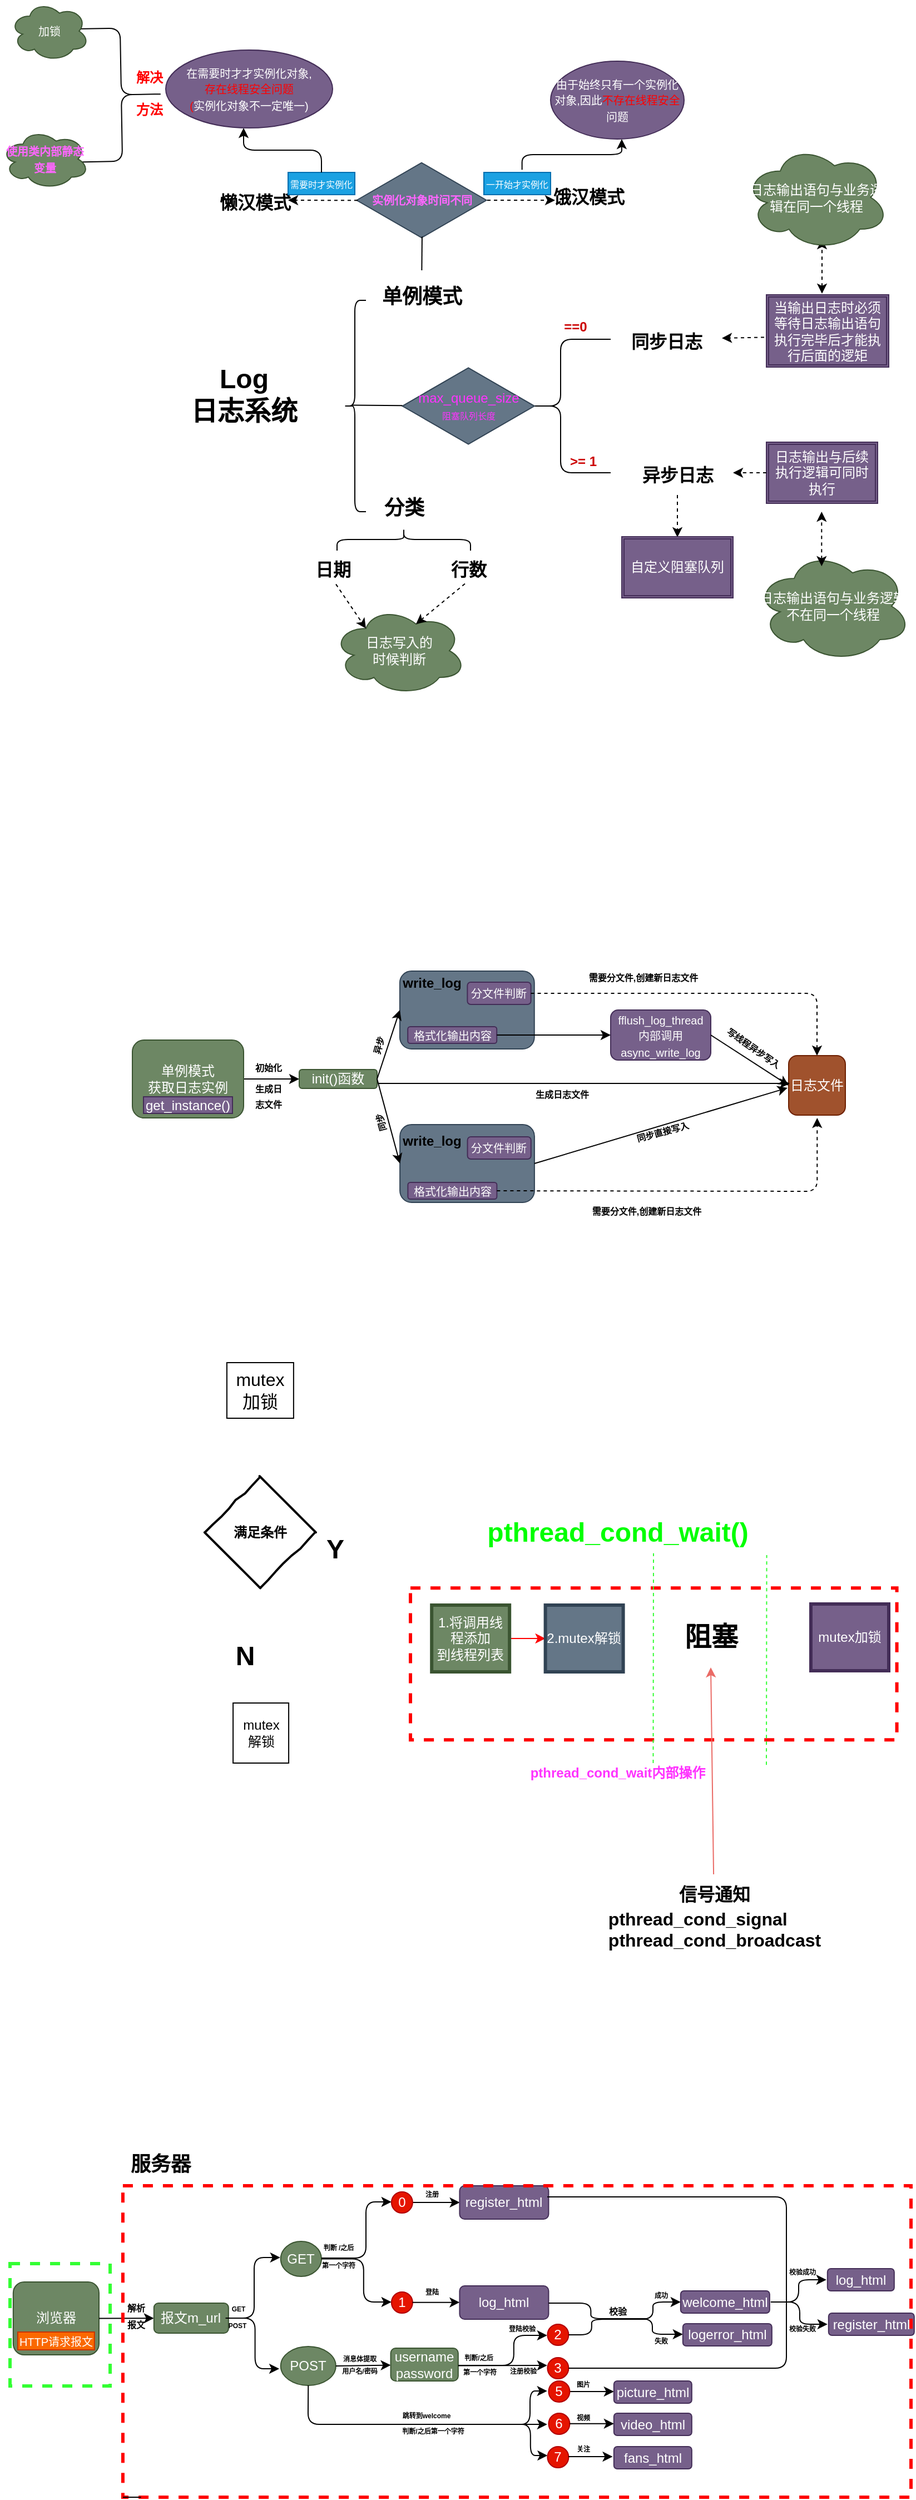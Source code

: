 <mxfile version="13.1.3">
    <diagram id="6hGFLwfOUW9BJ-s0fimq" name="Page-1">
        <mxGraphModel dx="607" dy="334" grid="1" gridSize="10" guides="1" tooltips="1" connect="1" arrows="1" fold="1" page="1" pageScale="1" pageWidth="827" pageHeight="1169" math="0" shadow="0">
            <root>
                <mxCell id="0"/>
                <mxCell id="1" parent="0"/>
                <mxCell id="2" value="&lt;font style=&quot;font-size: 24px&quot;&gt;Log&lt;br&gt;日志系统&lt;/font&gt;" style="text;html=1;fontSize=24;fontStyle=1;verticalAlign=middle;align=center;" parent="1" vertex="1">
                    <mxGeometry x="170" y="350" width="100" height="40" as="geometry"/>
                </mxCell>
                <mxCell id="3" value="&lt;font style=&quot;font-size: 18px&quot;&gt;单例模式&lt;/font&gt;" style="text;strokeColor=none;fillColor=none;html=1;fontSize=24;fontStyle=1;verticalAlign=middle;align=center;" parent="1" vertex="1">
                    <mxGeometry x="330" y="260" width="100" height="40" as="geometry"/>
                </mxCell>
                <mxCell id="10" value="" style="shape=curlyBracket;whiteSpace=wrap;html=1;rounded=1;" parent="1" vertex="1">
                    <mxGeometry x="460" y="320" width="90" height="120" as="geometry"/>
                </mxCell>
                <mxCell id="11" value="&lt;font style=&quot;font-size: 16px&quot;&gt;同步日志&lt;/font&gt;" style="text;strokeColor=none;fillColor=none;html=1;fontSize=24;fontStyle=1;verticalAlign=middle;align=center;" parent="1" vertex="1">
                    <mxGeometry x="550" y="300" width="100" height="40" as="geometry"/>
                </mxCell>
                <mxCell id="12" value="&lt;font style=&quot;font-size: 16px&quot;&gt;异步日志&lt;/font&gt;" style="text;strokeColor=none;fillColor=none;html=1;fontSize=24;fontStyle=1;verticalAlign=middle;align=center;" parent="1" vertex="1">
                    <mxGeometry x="560" y="420" width="100" height="40" as="geometry"/>
                </mxCell>
                <mxCell id="16" value="&lt;font color=&quot;#ff33ff&quot;&gt;max_queue_size&lt;br&gt;&lt;font style=&quot;font-size: 8px&quot;&gt;阻塞队列长度&lt;/font&gt;&lt;/font&gt;" style="html=1;whiteSpace=wrap;aspect=fixed;shape=isoRectangle;fillColor=#647687;strokeColor=#314354;align=center;fontColor=#ffffff;" parent="1" vertex="1">
                    <mxGeometry x="362.71" y="344.38" width="118.75" height="71.25" as="geometry"/>
                </mxCell>
                <mxCell id="17" value="&lt;font style=&quot;font-size: 12px&quot; color=&quot;#cc0000&quot;&gt;==0&lt;/font&gt;" style="text;strokeColor=none;fillColor=none;html=1;fontSize=24;fontStyle=1;verticalAlign=middle;align=center;" parent="1" vertex="1">
                    <mxGeometry x="496" y="300" width="44" height="10" as="geometry"/>
                </mxCell>
                <mxCell id="20" value="&lt;font style=&quot;font-size: 12px&quot; color=&quot;#cc0000&quot;&gt;&amp;gt;= 1&lt;/font&gt;" style="text;strokeColor=none;fillColor=none;html=1;fontSize=24;fontStyle=1;verticalAlign=middle;align=center;" parent="1" vertex="1">
                    <mxGeometry x="500" y="420" width="50" height="11.25" as="geometry"/>
                </mxCell>
                <mxCell id="24" value="&lt;font style=&quot;font-size: 16px&quot;&gt;懒汉模式&lt;/font&gt;" style="text;strokeColor=none;fillColor=none;html=1;fontSize=24;fontStyle=1;verticalAlign=middle;align=center;" parent="1" vertex="1">
                    <mxGeometry x="200" y="185" width="60" height="20" as="geometry"/>
                </mxCell>
                <mxCell id="25" value="&lt;font style=&quot;font-size: 16px&quot;&gt;饿汉模式&lt;/font&gt;" style="text;strokeColor=none;fillColor=none;html=1;fontSize=24;fontStyle=1;verticalAlign=middle;align=center;dashed=1;" parent="1" vertex="1">
                    <mxGeometry x="500.0" y="180" width="60" height="20" as="geometry"/>
                </mxCell>
                <mxCell id="27" value="" style="shape=curlyBracket;whiteSpace=wrap;html=1;rounded=1;size=0.5;" parent="1" vertex="1">
                    <mxGeometry x="310" y="285" width="20" height="190" as="geometry"/>
                </mxCell>
                <mxCell id="30" value="&lt;font style=&quot;font-size: 10px&quot; color=&quot;#ff66ff&quot;&gt;&lt;b&gt;实例化对象时间不同&lt;/b&gt;&lt;/font&gt;" style="html=1;whiteSpace=wrap;aspect=fixed;shape=isoRectangle;fillColor=#647687;strokeColor=#314354;fontColor=#ffffff;" parent="1" vertex="1">
                    <mxGeometry x="321.66" y="160" width="116.67" height="70" as="geometry"/>
                </mxCell>
                <mxCell id="31" value="" style="endArrow=none;html=1;entryX=0.504;entryY=0.997;entryDx=0;entryDy=0;entryPerimeter=0;" parent="1" edge="1">
                    <mxGeometry width="50" height="50" relative="1" as="geometry">
                        <mxPoint x="380.184" y="258" as="sourcePoint"/>
                        <mxPoint x="380.462" y="227.79" as="targetPoint"/>
                    </mxGeometry>
                </mxCell>
                <mxCell id="33" value="" style="endArrow=classic;html=1;exitX=1.006;exitY=0.5;exitDx=0;exitDy=0;exitPerimeter=0;entryX=0;entryY=0.75;entryDx=0;entryDy=0;dashed=1;" parent="1" source="30" target="25" edge="1">
                    <mxGeometry width="50" height="50" relative="1" as="geometry">
                        <mxPoint x="450" y="230" as="sourcePoint"/>
                        <mxPoint x="500" y="180" as="targetPoint"/>
                    </mxGeometry>
                </mxCell>
                <mxCell id="34" value="" style="endArrow=classic;html=1;exitX=0.007;exitY=0.502;exitDx=0;exitDy=0;exitPerimeter=0;entryX=1;entryY=0.5;entryDx=0;entryDy=0;dashed=1;" parent="1" source="30" target="24" edge="1">
                    <mxGeometry width="50" height="50" relative="1" as="geometry">
                        <mxPoint x="320" y="230" as="sourcePoint"/>
                        <mxPoint x="370" y="180" as="targetPoint"/>
                    </mxGeometry>
                </mxCell>
                <mxCell id="39" value="&lt;font style=&quot;font-size: 8px&quot;&gt;需要时才实例化&lt;/font&gt;" style="rounded=0;whiteSpace=wrap;html=1;fillColor=#1ba1e2;strokeColor=#006EAF;fontColor=#ffffff;" parent="1" vertex="1">
                    <mxGeometry x="260" y="170" width="60" height="20" as="geometry"/>
                </mxCell>
                <mxCell id="41" value="&lt;font style=&quot;font-size: 8px&quot;&gt;一开始才实例化&lt;/font&gt;" style="rounded=0;whiteSpace=wrap;html=1;fillColor=#1ba1e2;strokeColor=#006EAF;fontColor=#ffffff;" parent="1" vertex="1">
                    <mxGeometry x="436" y="170" width="60" height="20" as="geometry"/>
                </mxCell>
                <mxCell id="42" value="&lt;font style=&quot;font-size: 10px&quot;&gt;由于始终只有一个实例化对象,因此&lt;font color=&quot;#ff0000&quot;&gt;不存在线程安全&lt;/font&gt;问题&lt;/font&gt;" style="ellipse;whiteSpace=wrap;html=1;fillColor=#76608a;strokeColor=#432D57;fontColor=#ffffff;" parent="1" vertex="1">
                    <mxGeometry x="496" y="70" width="120" height="70" as="geometry"/>
                </mxCell>
                <mxCell id="43" value="" style="edgeStyle=elbowEdgeStyle;elbow=vertical;endArrow=classic;html=1;exitX=0.572;exitY=-0.117;exitDx=0;exitDy=0;exitPerimeter=0;entryX=0.533;entryY=1;entryDx=0;entryDy=0;entryPerimeter=0;" parent="1" source="41" target="42" edge="1">
                    <mxGeometry width="50" height="50" relative="1" as="geometry">
                        <mxPoint x="560" y="210" as="sourcePoint"/>
                        <mxPoint x="640" y="180" as="targetPoint"/>
                    </mxGeometry>
                </mxCell>
                <mxCell id="45" value="" style="edgeStyle=elbowEdgeStyle;elbow=vertical;endArrow=classic;html=1;exitX=0.572;exitY=-0.117;exitDx=0;exitDy=0;exitPerimeter=0;" parent="1" edge="1">
                    <mxGeometry width="50" height="50" relative="1" as="geometry">
                        <mxPoint x="290.0" y="170.0" as="sourcePoint"/>
                        <mxPoint x="220" y="130" as="targetPoint"/>
                    </mxGeometry>
                </mxCell>
                <mxCell id="47" value="&lt;font style=&quot;font-size: 10px&quot;&gt;在需要时才才实例化对象,&lt;br&gt;&lt;font color=&quot;#ff0000&quot;&gt;存在线程安全问题&lt;br&gt;(&lt;/font&gt;实例化对象不一定唯一)&lt;br&gt;&lt;/font&gt;" style="ellipse;whiteSpace=wrap;html=1;fillColor=#76608a;strokeColor=#432D57;fontColor=#ffffff;" parent="1" vertex="1">
                    <mxGeometry x="150" y="60" width="150" height="70" as="geometry"/>
                </mxCell>
                <mxCell id="48" value="" style="shape=curlyBracket;whiteSpace=wrap;html=1;rounded=1;rotation=-181;" parent="1" vertex="1">
                    <mxGeometry x="70.02" y="40.35" width="79.99" height="119.65" as="geometry"/>
                </mxCell>
                <mxCell id="50" value="&lt;font style=&quot;font-size: 12px&quot; color=&quot;#ff0000&quot;&gt;解决&lt;br&gt;方法&lt;/font&gt;" style="text;strokeColor=none;fillColor=none;html=1;fontSize=24;fontStyle=1;verticalAlign=middle;align=center;" parent="1" vertex="1">
                    <mxGeometry x="110" y="82.5" width="50" height="25" as="geometry"/>
                </mxCell>
                <mxCell id="56" value="&lt;font style=&quot;font-size: 10px&quot;&gt;加锁&lt;/font&gt;" style="ellipse;shape=cloud;whiteSpace=wrap;html=1;fillColor=#6d8764;strokeColor=#3A5431;fontColor=#ffffff;" parent="1" vertex="1">
                    <mxGeometry x="10" y="16" width="71" height="54" as="geometry"/>
                </mxCell>
                <mxCell id="57" value="&lt;font style=&quot;font-size: 10px&quot; color=&quot;#ff66ff&quot;&gt;&lt;b&gt;使用类内部静态变量&lt;/b&gt;&lt;/font&gt;" style="ellipse;shape=cloud;whiteSpace=wrap;html=1;fillColor=#6d8764;strokeColor=#3A5431;fontColor=#ffffff;" parent="1" vertex="1">
                    <mxGeometry x="2" y="131" width="79" height="54" as="geometry"/>
                </mxCell>
                <mxCell id="60" value="&lt;font style=&quot;font-size: 18px&quot;&gt;分类&lt;/font&gt;" style="text;strokeColor=none;fillColor=none;html=1;fontSize=24;fontStyle=1;verticalAlign=middle;align=center;" parent="1" vertex="1">
                    <mxGeometry x="314" y="450" width="100" height="40" as="geometry"/>
                </mxCell>
                <mxCell id="61" value="" style="shape=curlyBracket;whiteSpace=wrap;html=1;rounded=1;rotation=90;" parent="1" vertex="1">
                    <mxGeometry x="354" y="440" width="20" height="120" as="geometry"/>
                </mxCell>
                <mxCell id="62" value="&lt;font style=&quot;font-size: 16px&quot;&gt;日期&lt;/font&gt;" style="text;strokeColor=none;fillColor=none;html=1;fontSize=24;fontStyle=1;verticalAlign=middle;align=center;" parent="1" vertex="1">
                    <mxGeometry x="270" y="510" width="60" height="30" as="geometry"/>
                </mxCell>
                <mxCell id="63" value="&lt;font style=&quot;font-size: 16px&quot;&gt;行数&lt;/font&gt;" style="text;strokeColor=none;fillColor=none;html=1;fontSize=24;fontStyle=1;verticalAlign=middle;align=center;" parent="1" vertex="1">
                    <mxGeometry x="389.09" y="510" width="66" height="30" as="geometry"/>
                </mxCell>
                <mxCell id="66" value="当输出日志时必须等待日志输出语句执行完毕后才能执行后面的逻矩" style="shape=ext;double=1;rounded=0;whiteSpace=wrap;html=1;fillColor=#76608a;strokeColor=#432D57;fontColor=#ffffff;" parent="1" vertex="1">
                    <mxGeometry x="690" y="280" width="110" height="65" as="geometry"/>
                </mxCell>
                <mxCell id="73" value="日志输出与后续执行逻辑可同时执行" style="shape=ext;double=1;rounded=0;whiteSpace=wrap;html=1;fillColor=#76608a;strokeColor=#432D57;fontColor=#ffffff;" parent="1" vertex="1">
                    <mxGeometry x="690" y="412.5" width="100" height="55" as="geometry"/>
                </mxCell>
                <mxCell id="67" value="" style="endArrow=classic;html=1;exitX=-0.018;exitY=0.588;exitDx=0;exitDy=0;exitPerimeter=0;dashed=1;" parent="1" source="66" target="11" edge="1">
                    <mxGeometry width="50" height="50" relative="1" as="geometry">
                        <mxPoint x="540" y="280" as="sourcePoint"/>
                        <mxPoint x="590" y="230" as="targetPoint"/>
                    </mxGeometry>
                </mxCell>
                <mxCell id="70" value="" style="endArrow=classic;startArrow=classic;html=1;dashed=1;" parent="1" edge="1">
                    <mxGeometry width="50" height="50" relative="1" as="geometry">
                        <mxPoint x="740" y="279" as="sourcePoint"/>
                        <mxPoint x="740" y="230" as="targetPoint"/>
                    </mxGeometry>
                </mxCell>
                <mxCell id="72" value="日志输出语句与业务逻辑在同一个线程" style="ellipse;shape=cloud;whiteSpace=wrap;html=1;fillColor=#6d8764;strokeColor=#3A5431;fontColor=#ffffff;" parent="1" vertex="1">
                    <mxGeometry x="670" y="145" width="130" height="95" as="geometry"/>
                </mxCell>
                <mxCell id="76" value="" style="endArrow=classic;html=1;dashed=1;exitX=0;exitY=0.5;exitDx=0;exitDy=0;entryX=1;entryY=0.5;entryDx=0;entryDy=0;" parent="1" source="73" target="12" edge="1">
                    <mxGeometry width="50" height="50" relative="1" as="geometry">
                        <mxPoint x="670" y="410" as="sourcePoint"/>
                        <mxPoint x="670" y="338.099" as="targetPoint"/>
                        <Array as="points">
                            <mxPoint x="670" y="440"/>
                        </Array>
                    </mxGeometry>
                </mxCell>
                <mxCell id="78" value="日志输出语句与业务逻辑不在同一个线程" style="ellipse;shape=cloud;whiteSpace=wrap;html=1;fillColor=#6d8764;strokeColor=#3A5431;fontColor=#ffffff;" parent="1" vertex="1">
                    <mxGeometry x="680" y="510" width="140" height="100" as="geometry"/>
                </mxCell>
                <mxCell id="79" value="" style="endArrow=classic;startArrow=classic;html=1;dashed=1;" parent="1" edge="1">
                    <mxGeometry width="50" height="50" relative="1" as="geometry">
                        <mxPoint x="739.66" y="524.0" as="sourcePoint"/>
                        <mxPoint x="739.66" y="475" as="targetPoint"/>
                    </mxGeometry>
                </mxCell>
                <mxCell id="81" value="" style="edgeStyle=elbowEdgeStyle;elbow=vertical;endArrow=classic;html=1;dashed=1;exitX=0.5;exitY=1;exitDx=0;exitDy=0;" parent="1" source="12" edge="1">
                    <mxGeometry width="50" height="50" relative="1" as="geometry">
                        <mxPoint x="560" y="585" as="sourcePoint"/>
                        <mxPoint x="610" y="498" as="targetPoint"/>
                        <Array as="points">
                            <mxPoint x="610" y="498"/>
                        </Array>
                    </mxGeometry>
                </mxCell>
                <mxCell id="83" value="自定义阻塞队列" style="shape=ext;double=1;rounded=0;whiteSpace=wrap;html=1;fillColor=#76608a;strokeColor=#432D57;fontColor=#ffffff;" parent="1" vertex="1">
                    <mxGeometry x="560" y="497.5" width="100" height="55" as="geometry"/>
                </mxCell>
                <mxCell id="84" value="日志写入的&lt;br&gt;时候判断" style="ellipse;shape=cloud;whiteSpace=wrap;html=1;fillColor=#6d8764;strokeColor=#3A5431;fontColor=#ffffff;" parent="1" vertex="1">
                    <mxGeometry x="300" y="560" width="120" height="80" as="geometry"/>
                </mxCell>
                <mxCell id="86" value="" style="endArrow=classic;html=1;dashed=1;exitX=0.55;exitY=1.007;exitDx=0;exitDy=0;exitPerimeter=0;entryX=0.25;entryY=0.25;entryDx=0;entryDy=0;entryPerimeter=0;" parent="1" source="62" target="84" edge="1">
                    <mxGeometry width="50" height="50" relative="1" as="geometry">
                        <mxPoint x="321.66" y="552.5" as="sourcePoint"/>
                        <mxPoint x="371.66" y="502.5" as="targetPoint"/>
                    </mxGeometry>
                </mxCell>
                <mxCell id="87" value="" style="endArrow=classic;html=1;dashed=1;exitX=0.453;exitY=0.993;exitDx=0;exitDy=0;exitPerimeter=0;entryX=0.625;entryY=0.2;entryDx=0;entryDy=0;entryPerimeter=0;" parent="1" source="63" target="84" edge="1">
                    <mxGeometry width="50" height="50" relative="1" as="geometry">
                        <mxPoint x="313" y="550.21" as="sourcePoint"/>
                        <mxPoint x="340" y="590" as="targetPoint"/>
                    </mxGeometry>
                </mxCell>
                <mxCell id="92" value="" style="endArrow=none;html=1;exitX=0.377;exitY=0.496;exitDx=0;exitDy=0;exitPerimeter=0;" parent="1" source="27" target="16" edge="1">
                    <mxGeometry width="50" height="50" relative="1" as="geometry">
                        <mxPoint x="320" y="400" as="sourcePoint"/>
                        <mxPoint x="370" y="350" as="targetPoint"/>
                    </mxGeometry>
                </mxCell>
                <mxCell id="102" value="mutex&lt;br&gt;解锁" style="rounded=0;whiteSpace=wrap;html=1;" parent="1" vertex="1">
                    <mxGeometry x="210.54" y="1546" width="50" height="54" as="geometry"/>
                </mxCell>
                <mxCell id="117" value="&lt;font style=&quot;font-size: 16px&quot;&gt;信号通知&lt;br&gt;&lt;div style=&quot;text-align: left&quot;&gt;&lt;span&gt;pthread_cond_signal&lt;/span&gt;&lt;/div&gt;&lt;div style=&quot;text-align: left&quot;&gt;&lt;span&gt;pthread_cond_broadcast&lt;/span&gt;&lt;/div&gt;&lt;/font&gt;" style="text;strokeColor=none;fillColor=none;html=1;fontSize=24;fontStyle=1;verticalAlign=middle;align=center;dashed=1;" parent="1" vertex="1">
                    <mxGeometry x="540" y="1700" width="205.09" height="70" as="geometry"/>
                </mxCell>
                <mxCell id="123" value="&lt;font color=&quot;#00ff00&quot;&gt;pthread_cond_wait()&lt;/font&gt;" style="text;strokeColor=none;fillColor=none;html=1;fontSize=24;fontStyle=1;verticalAlign=middle;align=center;dashed=1;" parent="1" vertex="1">
                    <mxGeometry x="416" y="1382.62" width="280" height="20" as="geometry"/>
                </mxCell>
                <mxCell id="203" value="" style="edgeStyle=orthogonalEdgeStyle;rounded=0;orthogonalLoop=1;jettySize=auto;html=1;strokeColor=#FFFFFF;" parent="1" source="199" target="200" edge="1">
                    <mxGeometry relative="1" as="geometry"/>
                </mxCell>
                <mxCell id="199" value="&lt;font style=&quot;font-size: 16px&quot;&gt;mutex&lt;br&gt;加锁&lt;br&gt;&lt;/font&gt;" style="rounded=0;whiteSpace=wrap;html=1;" parent="1" vertex="1">
                    <mxGeometry x="204.96" y="1240" width="59.98" height="50" as="geometry"/>
                </mxCell>
                <mxCell id="204" value="" style="edgeStyle=orthogonalEdgeStyle;rounded=0;orthogonalLoop=1;jettySize=auto;html=1;strokeColor=#FFFFFF;" parent="1" source="200" edge="1">
                    <mxGeometry relative="1" as="geometry">
                        <mxPoint x="235.29" y="1539.0" as="targetPoint"/>
                    </mxGeometry>
                </mxCell>
                <mxCell id="248" value="" style="edgeStyle=orthogonalEdgeStyle;rounded=0;orthogonalLoop=1;jettySize=auto;html=1;strokeColor=#FFFFFF;entryX=0;entryY=0.5;entryDx=0;entryDy=0;" parent="1" source="200" target="123" edge="1">
                    <mxGeometry relative="1" as="geometry">
                        <mxPoint x="364.95" y="1392.62" as="targetPoint"/>
                    </mxGeometry>
                </mxCell>
                <mxCell id="200" value="满足条件" style="rhombus;html=1;align=center;whiteSpace=wrap;comic=1;strokeWidth=2;fontFamily=Comic Sans MS;fontStyle=1;" parent="1" vertex="1">
                    <mxGeometry x="184.95" y="1342.62" width="100" height="100" as="geometry"/>
                </mxCell>
                <mxCell id="225" value="N" style="text;strokeColor=none;fillColor=none;html=1;fontSize=24;fontStyle=1;verticalAlign=middle;align=center;dashed=1;" parent="1" vertex="1">
                    <mxGeometry x="205.54" y="1489" width="30" height="29" as="geometry"/>
                </mxCell>
                <mxCell id="227" value="Y" style="text;strokeColor=none;fillColor=none;html=1;fontSize=24;fontStyle=1;verticalAlign=middle;align=center;dashed=1;" parent="1" vertex="1">
                    <mxGeometry x="286.54" y="1393.87" width="30" height="29" as="geometry"/>
                </mxCell>
                <mxCell id="239" value="" style="edgeStyle=orthogonalEdgeStyle;rounded=0;orthogonalLoop=1;jettySize=auto;html=1;strokeColor=#FF0000;" parent="1" source="237" target="238" edge="1">
                    <mxGeometry relative="1" as="geometry"/>
                </mxCell>
                <mxCell id="237" value="&lt;span style=&quot;color: rgb(255 , 255 , 255) ; text-align: left&quot;&gt;1.将调用线程添加&lt;/span&gt;&lt;br style=&quot;color: rgb(255 , 255 , 255) ; text-align: left&quot;&gt;&lt;span style=&quot;color: rgb(255 , 255 , 255) ; text-align: left&quot;&gt;到线程列表&lt;/span&gt;" style="rounded=0;whiteSpace=wrap;html=1;strokeColor=#3A5431;strokeWidth=3;fillColor=#6d8764;fontColor=#ffffff;" parent="1" vertex="1">
                    <mxGeometry x="389.09" y="1458" width="70" height="60" as="geometry"/>
                </mxCell>
                <mxCell id="238" value="&lt;div style=&quot;text-align: left&quot;&gt;&lt;span&gt;&lt;font color=&quot;#ffffff&quot;&gt;2.mutex解锁&lt;/font&gt;&lt;/span&gt;&lt;/div&gt;" style="rounded=0;whiteSpace=wrap;html=1;strokeColor=#314354;strokeWidth=3;fillColor=#647687;fontColor=#ffffff;" parent="1" vertex="1">
                    <mxGeometry x="491.3" y="1458" width="70" height="60" as="geometry"/>
                </mxCell>
                <mxCell id="242" value="&lt;div style=&quot;text-align: left&quot;&gt;&lt;font color=&quot;#ffffff&quot;&gt;mutex加锁&lt;/font&gt;&lt;/div&gt;" style="rounded=0;whiteSpace=wrap;html=1;strokeColor=#432D57;strokeWidth=3;fillColor=#76608a;fontColor=#ffffff;" parent="1" vertex="1">
                    <mxGeometry x="730" y="1457" width="70" height="60" as="geometry"/>
                </mxCell>
                <mxCell id="244" value="阻塞" style="text;strokeColor=none;fillColor=none;html=1;fontSize=24;fontStyle=1;verticalAlign=middle;align=center;" parent="1" vertex="1">
                    <mxGeometry x="600" y="1460" width="80" height="54" as="geometry"/>
                </mxCell>
                <mxCell id="216" value="" style="rounded=0;whiteSpace=wrap;html=1;fillColor=none;strokeColor=#FF0000;dashed=1;strokeWidth=3;" parent="1" vertex="1">
                    <mxGeometry x="370" y="1442.62" width="437.29" height="136.5" as="geometry"/>
                </mxCell>
                <mxCell id="254" value="" style="endArrow=classic;html=1;strokeColor=#EA6B66;exitX=0.5;exitY=0;exitDx=0;exitDy=0;entryX=0.5;entryY=1;entryDx=0;entryDy=0;" parent="1" source="117" target="244" edge="1">
                    <mxGeometry width="50" height="50" relative="1" as="geometry">
                        <mxPoint x="490" y="1490" as="sourcePoint"/>
                        <mxPoint x="540" y="1440" as="targetPoint"/>
                    </mxGeometry>
                </mxCell>
                <mxCell id="255" value="" style="endArrow=none;html=1;strokeColor=#33FF33;entryX=0.442;entryY=-0.009;entryDx=0;entryDy=0;entryPerimeter=0;dashed=1;" parent="1" edge="1">
                    <mxGeometry width="50" height="50" relative="1" as="geometry">
                        <mxPoint x="588.23" y="1600" as="sourcePoint"/>
                        <mxPoint x="588.512" y="1411.391" as="targetPoint"/>
                    </mxGeometry>
                </mxCell>
                <mxCell id="257" value="" style="endArrow=none;html=1;strokeColor=#33FF33;entryX=0.442;entryY=-0.009;entryDx=0;entryDy=0;entryPerimeter=0;dashed=1;" parent="1" edge="1">
                    <mxGeometry width="50" height="50" relative="1" as="geometry">
                        <mxPoint x="690" y="1601.61" as="sourcePoint"/>
                        <mxPoint x="690.282" y="1413.001" as="targetPoint"/>
                    </mxGeometry>
                </mxCell>
                <mxCell id="259" value="" style="edgeStyle=elbowEdgeStyle;elbow=vertical;endArrow=classic;html=1;strokeColor=#FFFFFF;" parent="1" source="123" edge="1">
                    <mxGeometry width="50" height="50" relative="1" as="geometry">
                        <mxPoint x="490" y="1490" as="sourcePoint"/>
                        <mxPoint x="240" y="1310" as="targetPoint"/>
                        <Array as="points">
                            <mxPoint x="400" y="1310"/>
                            <mxPoint x="420" y="1320"/>
                            <mxPoint x="430" y="1310"/>
                        </Array>
                    </mxGeometry>
                </mxCell>
                <mxCell id="260" value="&lt;font style=&quot;font-size: 12px&quot; color=&quot;#ff33ff&quot;&gt;pthread_cond_wait内部操作&lt;/font&gt;" style="text;strokeColor=none;fillColor=none;html=1;fontSize=24;fontStyle=1;verticalAlign=middle;align=center;" parent="1" vertex="1">
                    <mxGeometry x="471" y="1590" width="170" height="30" as="geometry"/>
                </mxCell>
                <mxCell id="268" value="" style="edgeStyle=orthogonalEdgeStyle;rounded=0;orthogonalLoop=1;jettySize=auto;html=1;" parent="1" source="261" target="267" edge="1">
                    <mxGeometry relative="1" as="geometry"/>
                </mxCell>
                <mxCell id="261" value="单例模式&lt;br&gt;获取日志实例" style="rounded=1;whiteSpace=wrap;html=1;fillColor=#6d8764;strokeColor=#3A5431;fontColor=#ffffff;" parent="1" vertex="1">
                    <mxGeometry x="120" y="950" width="100" height="70" as="geometry"/>
                </mxCell>
                <mxCell id="267" value="init()函数" style="rounded=1;whiteSpace=wrap;html=1;fillColor=#6d8764;strokeColor=#3A5431;fontColor=#ffffff;" parent="1" vertex="1">
                    <mxGeometry x="270" y="976.5" width="70" height="17" as="geometry"/>
                </mxCell>
                <mxCell id="262" value="get_instance()" style="rounded=0;whiteSpace=wrap;html=1;fillColor=#76608a;strokeColor=#432D57;fontColor=#ffffff;" parent="1" vertex="1">
                    <mxGeometry x="130" y="1001" width="80" height="15" as="geometry"/>
                </mxCell>
                <mxCell id="269" value="&lt;font style=&quot;font-size: 8px&quot;&gt;初始化&lt;/font&gt;" style="text;strokeColor=none;fillColor=none;html=1;fontSize=24;fontStyle=1;verticalAlign=middle;align=center;" parent="1" vertex="1">
                    <mxGeometry x="227" y="970" width="30" as="geometry"/>
                </mxCell>
                <mxCell id="271" value="&lt;font style=&quot;font-size: 8px&quot;&gt;生成日&lt;br&gt;&lt;div style=&quot;text-align: left&quot;&gt;&lt;span&gt;志文件&lt;/span&gt;&lt;/div&gt;&lt;/font&gt;" style="text;strokeColor=none;fillColor=none;html=1;fontSize=24;fontStyle=1;verticalAlign=middle;align=center;" parent="1" vertex="1">
                    <mxGeometry x="227" y="988.5" width="30" height="10" as="geometry"/>
                </mxCell>
                <mxCell id="281" value="" style="rounded=1;whiteSpace=wrap;html=1;fillColor=#647687;strokeColor=#314354;fontColor=#ffffff;" parent="1" vertex="1">
                    <mxGeometry x="360.55" y="1026" width="120.91" height="70" as="geometry"/>
                </mxCell>
                <mxCell id="282" value="&lt;font style=&quot;font-size: 10px&quot;&gt;格式化输出内容&lt;/font&gt;" style="rounded=1;whiteSpace=wrap;html=1;fillColor=#76608a;strokeColor=#432D57;fontColor=#ffffff;" parent="1" vertex="1">
                    <mxGeometry x="367.7" y="1078" width="80" height="15" as="geometry"/>
                </mxCell>
                <mxCell id="283" value="&lt;font style=&quot;font-size: 10px&quot;&gt;分文件判断&lt;/font&gt;" style="rounded=1;whiteSpace=wrap;html=1;fillColor=#76608a;strokeColor=#432D57;fontColor=#ffffff;" parent="1" vertex="1">
                    <mxGeometry x="421.28" y="1037" width="57.09" height="20" as="geometry"/>
                </mxCell>
                <mxCell id="284" value="&lt;font style=&quot;font-size: 12px&quot;&gt;write_log&lt;/font&gt;" style="text;strokeColor=none;fillColor=none;html=1;fontSize=24;fontStyle=1;verticalAlign=middle;align=center;" parent="1" vertex="1">
                    <mxGeometry x="369.46" y="1037" width="40" as="geometry"/>
                </mxCell>
                <mxCell id="285" value="" style="rounded=1;whiteSpace=wrap;html=1;fillColor=#647687;strokeColor=#314354;fontColor=#ffffff;" parent="1" vertex="1">
                    <mxGeometry x="360.46" y="888" width="120.91" height="70" as="geometry"/>
                </mxCell>
                <mxCell id="286" value="&lt;font style=&quot;font-size: 10px&quot;&gt;格式化输出内容&lt;/font&gt;" style="rounded=1;whiteSpace=wrap;html=1;fillColor=#76608a;strokeColor=#432D57;fontColor=#ffffff;" parent="1" vertex="1">
                    <mxGeometry x="367.61" y="938" width="80" height="15" as="geometry"/>
                </mxCell>
                <mxCell id="287" value="&lt;font style=&quot;font-size: 10px&quot;&gt;分文件判断&lt;/font&gt;" style="rounded=1;whiteSpace=wrap;html=1;fillColor=#76608a;strokeColor=#432D57;fontColor=#ffffff;" parent="1" vertex="1">
                    <mxGeometry x="421.19" y="898" width="57.09" height="20" as="geometry"/>
                </mxCell>
                <mxCell id="288" value="&lt;font style=&quot;font-size: 12px&quot;&gt;write_log&lt;/font&gt;" style="text;strokeColor=none;fillColor=none;html=1;fontSize=24;fontStyle=1;verticalAlign=middle;align=center;" parent="1" vertex="1">
                    <mxGeometry x="369.37" y="895" width="40" as="geometry"/>
                </mxCell>
                <mxCell id="289" value="" style="endArrow=classic;html=1;exitX=1;exitY=0.5;exitDx=0;exitDy=0;entryX=0;entryY=0.5;entryDx=0;entryDy=0;" parent="1" source="267" target="285" edge="1">
                    <mxGeometry width="50" height="50" relative="1" as="geometry">
                        <mxPoint x="430" y="1000" as="sourcePoint"/>
                        <mxPoint x="480" y="950" as="targetPoint"/>
                    </mxGeometry>
                </mxCell>
                <mxCell id="291" value="" style="endArrow=classic;html=1;exitX=1;exitY=0.5;exitDx=0;exitDy=0;entryX=0;entryY=0.5;entryDx=0;entryDy=0;" parent="1" source="267" target="281" edge="1">
                    <mxGeometry width="50" height="50" relative="1" as="geometry">
                        <mxPoint x="360" y="1005" as="sourcePoint"/>
                        <mxPoint x="380.46" y="943" as="targetPoint"/>
                    </mxGeometry>
                </mxCell>
                <mxCell id="292" value="&lt;font style=&quot;font-size: 10px&quot;&gt;fflush_log_thread&lt;br&gt;内部调用&lt;br&gt;async_write_log&lt;/font&gt;" style="rounded=1;whiteSpace=wrap;html=1;fillColor=#76608a;strokeColor=#432D57;fontColor=#ffffff;" parent="1" vertex="1">
                    <mxGeometry x="550" y="923" width="90" height="45" as="geometry"/>
                </mxCell>
                <mxCell id="294" value="日志文件" style="rounded=1;whiteSpace=wrap;html=1;fillColor=#a0522d;strokeColor=#6D1F00;fontColor=#ffffff;" parent="1" vertex="1">
                    <mxGeometry x="710" y="964" width="51" height="53.5" as="geometry"/>
                </mxCell>
                <mxCell id="295" value="" style="endArrow=classic;html=1;exitX=1;exitY=0.5;exitDx=0;exitDy=0;entryX=0;entryY=0.5;entryDx=0;entryDy=0;" parent="1" source="286" target="292" edge="1">
                    <mxGeometry width="50" height="50" relative="1" as="geometry">
                        <mxPoint x="560" y="1000" as="sourcePoint"/>
                        <mxPoint x="610" y="950" as="targetPoint"/>
                    </mxGeometry>
                </mxCell>
                <mxCell id="296" value="" style="endArrow=classic;html=1;entryX=0;entryY=0.5;entryDx=0;entryDy=0;exitX=1;exitY=0.5;exitDx=0;exitDy=0;" parent="1" source="292" target="294" edge="1">
                    <mxGeometry width="50" height="50" relative="1" as="geometry">
                        <mxPoint x="560" y="1000" as="sourcePoint"/>
                        <mxPoint x="610" y="950" as="targetPoint"/>
                    </mxGeometry>
                </mxCell>
                <mxCell id="298" value="" style="endArrow=classic;html=1;entryX=-0.02;entryY=0.542;entryDx=0;entryDy=0;exitX=1;exitY=0.5;exitDx=0;exitDy=0;entryPerimeter=0;" parent="1" source="281" target="294" edge="1">
                    <mxGeometry width="50" height="50" relative="1" as="geometry">
                        <mxPoint x="660" y="965.5" as="sourcePoint"/>
                        <mxPoint x="730" y="1023.75" as="targetPoint"/>
                    </mxGeometry>
                </mxCell>
                <mxCell id="299" value="" style="edgeStyle=elbowEdgeStyle;elbow=vertical;endArrow=classic;html=1;exitX=1;exitY=0.5;exitDx=0;exitDy=0;entryX=0.5;entryY=0;entryDx=0;entryDy=0;dashed=1;" parent="1" source="287" target="294" edge="1">
                    <mxGeometry width="50" height="50" relative="1" as="geometry">
                        <mxPoint x="560" y="1000" as="sourcePoint"/>
                        <mxPoint x="610" y="950" as="targetPoint"/>
                        <Array as="points">
                            <mxPoint x="610" y="908"/>
                        </Array>
                    </mxGeometry>
                </mxCell>
                <mxCell id="300" value="" style="edgeStyle=elbowEdgeStyle;elbow=vertical;endArrow=classic;html=1;dashed=1;entryX=0.503;entryY=1.047;entryDx=0;entryDy=0;entryPerimeter=0;exitX=1;exitY=0.5;exitDx=0;exitDy=0;" parent="1" source="282" target="294" edge="1">
                    <mxGeometry width="50" height="50" relative="1" as="geometry">
                        <mxPoint x="500" y="1100" as="sourcePoint"/>
                        <mxPoint x="610" y="950" as="targetPoint"/>
                        <Array as="points">
                            <mxPoint x="590" y="1086"/>
                        </Array>
                    </mxGeometry>
                </mxCell>
                <mxCell id="301" value="" style="endArrow=classic;html=1;" parent="1" edge="1">
                    <mxGeometry width="50" height="50" relative="1" as="geometry">
                        <mxPoint x="341" y="989" as="sourcePoint"/>
                        <mxPoint x="711" y="989" as="targetPoint"/>
                    </mxGeometry>
                </mxCell>
                <mxCell id="302" value="&lt;font style=&quot;font-size: 8px&quot;&gt;需要分文件,创建新日志文件&lt;/font&gt;" style="text;strokeColor=none;fillColor=none;html=1;fontSize=24;fontStyle=1;verticalAlign=middle;align=center;" parent="1" vertex="1">
                    <mxGeometry x="530" y="880" width="98.64" height="18" as="geometry"/>
                </mxCell>
                <mxCell id="304" value="&lt;font style=&quot;font-size: 8px&quot;&gt;需要分文件,创建新日志文件&lt;/font&gt;" style="text;strokeColor=none;fillColor=none;html=1;fontSize=24;fontStyle=1;verticalAlign=middle;align=center;" parent="1" vertex="1">
                    <mxGeometry x="532.72" y="1090" width="98.64" height="18" as="geometry"/>
                </mxCell>
                <mxCell id="306" value="&lt;font style=&quot;font-size: 8px&quot;&gt;写线程异步写入&lt;/font&gt;" style="text;strokeColor=none;fillColor=none;html=1;fontSize=24;fontStyle=1;verticalAlign=middle;align=center;rotation=35;" parent="1" vertex="1">
                    <mxGeometry x="631.36" y="944" width="98.64" height="18" as="geometry"/>
                </mxCell>
                <mxCell id="307" value="&lt;font style=&quot;font-size: 8px&quot;&gt;同步直接写入&lt;/font&gt;" style="text;strokeColor=none;fillColor=none;html=1;fontSize=24;fontStyle=1;verticalAlign=middle;align=center;rotation=-15;" parent="1" vertex="1">
                    <mxGeometry x="556.02" y="1026" width="77.96" height="4" as="geometry"/>
                </mxCell>
                <mxCell id="310" value="&lt;font style=&quot;font-size: 8px&quot;&gt;生成日志文件&lt;/font&gt;" style="text;strokeColor=none;fillColor=none;html=1;fontSize=24;fontStyle=1;verticalAlign=middle;align=center;" parent="1" vertex="1">
                    <mxGeometry x="471" y="988.5" width="69.64" height="10" as="geometry"/>
                </mxCell>
                <mxCell id="313" value="&lt;font style=&quot;font-size: 8px&quot;&gt;异步&lt;/font&gt;" style="text;strokeColor=none;fillColor=none;html=1;fontSize=24;fontStyle=1;verticalAlign=middle;align=center;rotation=-75;" parent="1" vertex="1">
                    <mxGeometry x="319.44" y="947.78" width="33.59" height="11.58" as="geometry"/>
                </mxCell>
                <mxCell id="316" value="&lt;font style=&quot;font-size: 8px&quot;&gt;同步&lt;/font&gt;" style="text;strokeColor=none;fillColor=none;html=1;fontSize=24;fontStyle=1;verticalAlign=middle;align=center;rotation=-105;" parent="1" vertex="1">
                    <mxGeometry x="321.98" y="1022.55" width="33.59" height="7.05" as="geometry"/>
                </mxCell>
                <mxCell id="317" value="浏览器" style="rounded=1;whiteSpace=wrap;html=1;fillColor=#6d8764;strokeColor=#3A5431;fontColor=#ffffff;" vertex="1" parent="1">
                    <mxGeometry x="12.91" y="2066.5" width="77.09" height="65.5" as="geometry"/>
                </mxCell>
                <mxCell id="318" value="&lt;font style=&quot;font-size: 10px&quot;&gt;HTTP请求报文&lt;/font&gt;" style="rounded=0;whiteSpace=wrap;html=1;fillColor=#fa6800;strokeColor=#C73500;fontColor=#ffffff;" vertex="1" parent="1">
                    <mxGeometry x="16.97" y="2111.5" width="68.96" height="16" as="geometry"/>
                </mxCell>
                <mxCell id="319" value="" style="endArrow=classic;html=1;exitX=1;exitY=0.5;exitDx=0;exitDy=0;" edge="1" parent="1" source="317" target="321">
                    <mxGeometry width="50" height="50" relative="1" as="geometry">
                        <mxPoint x="122.91" y="2054.5" as="sourcePoint"/>
                        <mxPoint x="132.91" y="2099.5" as="targetPoint"/>
                    </mxGeometry>
                </mxCell>
                <mxCell id="321" value="报文m_url" style="rounded=1;whiteSpace=wrap;html=1;fillColor=#6d8764;strokeColor=#3A5431;fontColor=#ffffff;" vertex="1" parent="1">
                    <mxGeometry x="139.41" y="2085.5" width="67" height="27" as="geometry"/>
                </mxCell>
                <mxCell id="324" value="" style="edgeStyle=elbowEdgeStyle;elbow=horizontal;endArrow=classic;html=1;exitX=1;exitY=0.5;exitDx=0;exitDy=0;" edge="1" parent="1" source="321">
                    <mxGeometry width="50" height="50" relative="1" as="geometry">
                        <mxPoint x="202.91" y="2094.5" as="sourcePoint"/>
                        <mxPoint x="252.91" y="2044.5" as="targetPoint"/>
                    </mxGeometry>
                </mxCell>
                <mxCell id="325" value="" style="edgeStyle=elbowEdgeStyle;elbow=horizontal;endArrow=classic;html=1;exitX=1;exitY=0.5;exitDx=0;exitDy=0;" edge="1" parent="1">
                    <mxGeometry width="50" height="50" relative="1" as="geometry">
                        <mxPoint x="203.79" y="2099.0" as="sourcePoint"/>
                        <mxPoint x="252.04" y="2144.5" as="targetPoint"/>
                        <Array as="points">
                            <mxPoint x="230.29" y="2124.5"/>
                        </Array>
                    </mxGeometry>
                </mxCell>
                <mxCell id="328" value="GET" style="ellipse;whiteSpace=wrap;html=1;fillColor=#6d8764;strokeColor=#3A5431;fontColor=#ffffff;" vertex="1" parent="1">
                    <mxGeometry x="253.35" y="2030" width="36.65" height="31.5" as="geometry"/>
                </mxCell>
                <mxCell id="329" value="POST" style="ellipse;whiteSpace=wrap;html=1;fillColor=#6d8764;strokeColor=#3A5431;fontColor=#ffffff;" vertex="1" parent="1">
                    <mxGeometry x="253.35" y="2124.5" width="49.56" height="35" as="geometry"/>
                </mxCell>
                <mxCell id="331" value="" style="edgeStyle=elbowEdgeStyle;elbow=horizontal;endArrow=classic;html=1;" edge="1" parent="1">
                    <mxGeometry width="50" height="50" relative="1" as="geometry">
                        <mxPoint x="290" y="2045" as="sourcePoint"/>
                        <mxPoint x="352.91" y="1994.5" as="targetPoint"/>
                        <Array as="points">
                            <mxPoint x="330" y="2020"/>
                        </Array>
                    </mxGeometry>
                </mxCell>
                <mxCell id="332" value="" style="edgeStyle=elbowEdgeStyle;elbow=horizontal;endArrow=classic;html=1;exitX=1;exitY=0.5;exitDx=0;exitDy=0;" edge="1" parent="1" source="328">
                    <mxGeometry width="50" height="50" relative="1" as="geometry">
                        <mxPoint x="302.91" y="2044.5" as="sourcePoint"/>
                        <mxPoint x="352.91" y="2084.5" as="targetPoint"/>
                        <Array as="points">
                            <mxPoint x="327.91" y="2064.5"/>
                        </Array>
                    </mxGeometry>
                </mxCell>
                <mxCell id="340" value="" style="edgeStyle=orthogonalEdgeStyle;rounded=0;orthogonalLoop=1;jettySize=auto;html=1;" edge="1" parent="1" source="336">
                    <mxGeometry relative="1" as="geometry">
                        <mxPoint x="414.33" y="1995.0" as="targetPoint"/>
                    </mxGeometry>
                </mxCell>
                <mxCell id="336" value="0" style="ellipse;whiteSpace=wrap;html=1;aspect=fixed;fillColor=#e51400;strokeColor=#B20000;fontColor=#ffffff;" vertex="1" parent="1">
                    <mxGeometry x="352.94" y="1985.5" width="19" height="19" as="geometry"/>
                </mxCell>
                <mxCell id="337" value="1" style="ellipse;whiteSpace=wrap;html=1;aspect=fixed;fillColor=#e51400;strokeColor=#B20000;fontColor=#ffffff;" vertex="1" parent="1">
                    <mxGeometry x="352.94" y="2075.5" width="19" height="19" as="geometry"/>
                </mxCell>
                <mxCell id="341" value="&lt;font style=&quot;font-size: 12px&quot;&gt;register_html&lt;/font&gt;" style="rounded=1;whiteSpace=wrap;html=1;fillColor=#76608a;strokeColor=#432D57;fontColor=#ffffff;" vertex="1" parent="1">
                    <mxGeometry x="414.21" y="1980" width="80" height="30" as="geometry"/>
                </mxCell>
                <mxCell id="346" value="&lt;font style=&quot;font-size: 12px&quot;&gt;log_html&lt;/font&gt;" style="rounded=1;whiteSpace=wrap;html=1;fillColor=#76608a;strokeColor=#432D57;fontColor=#ffffff;" vertex="1" parent="1">
                    <mxGeometry x="414.21" y="2070" width="80" height="30" as="geometry"/>
                </mxCell>
                <mxCell id="345" value="" style="edgeStyle=orthogonalEdgeStyle;rounded=0;orthogonalLoop=1;jettySize=auto;html=1;" edge="1" parent="1">
                    <mxGeometry relative="1" as="geometry">
                        <mxPoint x="371.82" y="2084.86" as="sourcePoint"/>
                        <mxPoint x="414.21" y="2084.86" as="targetPoint"/>
                    </mxGeometry>
                </mxCell>
                <mxCell id="348" value="" style="endArrow=classic;html=1;exitX=1;exitY=0.5;exitDx=0;exitDy=0;" edge="1" parent="1" source="329" target="349">
                    <mxGeometry width="50" height="50" relative="1" as="geometry">
                        <mxPoint x="322.91" y="2084.5" as="sourcePoint"/>
                        <mxPoint x="352.91" y="2142.5" as="targetPoint"/>
                    </mxGeometry>
                </mxCell>
                <mxCell id="349" value="username&lt;br&gt;password" style="rounded=1;whiteSpace=wrap;html=1;fillColor=#6d8764;strokeColor=#3A5431;fontColor=#ffffff;" vertex="1" parent="1">
                    <mxGeometry x="352.28" y="2126" width="60.63" height="29.5" as="geometry"/>
                </mxCell>
                <mxCell id="350" value="" style="edgeStyle=elbowEdgeStyle;elbow=horizontal;endArrow=classic;html=1;" edge="1" parent="1">
                    <mxGeometry width="50" height="50" relative="1" as="geometry">
                        <mxPoint x="412.91" y="2141.5" as="sourcePoint"/>
                        <mxPoint x="492.91" y="2114.5" as="targetPoint"/>
                        <Array as="points">
                            <mxPoint x="462.91" y="2134.5"/>
                        </Array>
                    </mxGeometry>
                </mxCell>
                <mxCell id="388" value="" style="edgeStyle=orthogonalEdgeStyle;rounded=0;orthogonalLoop=1;jettySize=auto;html=1;endArrow=classic;endFill=1;" edge="1" parent="1" source="351">
                    <mxGeometry relative="1" as="geometry">
                        <mxPoint x="552.91" y="2165" as="targetPoint"/>
                    </mxGeometry>
                </mxCell>
                <mxCell id="351" value="5" style="ellipse;whiteSpace=wrap;html=1;aspect=fixed;fillColor=#e51400;strokeColor=#B20000;fontColor=#ffffff;" vertex="1" parent="1">
                    <mxGeometry x="494.21" y="2155.5" width="19" height="19" as="geometry"/>
                </mxCell>
                <mxCell id="381" value="6" style="ellipse;whiteSpace=wrap;html=1;aspect=fixed;fillColor=#e51400;strokeColor=#B20000;fontColor=#ffffff;" vertex="1" parent="1">
                    <mxGeometry x="494.21" y="2184.5" width="19" height="19" as="geometry"/>
                </mxCell>
                <mxCell id="352" value="2" style="ellipse;whiteSpace=wrap;html=1;aspect=fixed;fillColor=#e51400;strokeColor=#B20000;fontColor=#ffffff;" vertex="1" parent="1">
                    <mxGeometry x="493.21" y="2104.5" width="19" height="19" as="geometry"/>
                </mxCell>
                <mxCell id="354" value="3" style="ellipse;whiteSpace=wrap;html=1;aspect=fixed;fillColor=#e51400;strokeColor=#B20000;fontColor=#ffffff;" vertex="1" parent="1">
                    <mxGeometry x="493.21" y="2134.5" width="19" height="19" as="geometry"/>
                </mxCell>
                <mxCell id="353" value="" style="endArrow=classic;html=1;exitX=1;exitY=0.5;exitDx=0;exitDy=0;" edge="1" parent="1">
                    <mxGeometry width="50" height="50" relative="1" as="geometry">
                        <mxPoint x="412.91" y="2141.75" as="sourcePoint"/>
                        <mxPoint x="492.91" y="2141.5" as="targetPoint"/>
                    </mxGeometry>
                </mxCell>
                <mxCell id="356" value="" style="edgeStyle=elbowEdgeStyle;elbow=horizontal;endArrow=none;html=1;exitX=1.009;exitY=0.35;exitDx=0;exitDy=0;exitPerimeter=0;endFill=0;" edge="1" parent="1">
                    <mxGeometry width="50" height="50" relative="1" as="geometry">
                        <mxPoint x="494.21" y="2085.5" as="sourcePoint"/>
                        <mxPoint x="582.19" y="2099.5" as="targetPoint"/>
                        <Array as="points">
                            <mxPoint x="532.19" y="2085.5"/>
                            <mxPoint x="532.19" y="2085.5"/>
                        </Array>
                    </mxGeometry>
                </mxCell>
                <mxCell id="357" value="" style="edgeStyle=elbowEdgeStyle;elbow=horizontal;endArrow=none;html=1;exitX=1;exitY=0.5;exitDx=0;exitDy=0;endFill=0;" edge="1" parent="1">
                    <mxGeometry width="50" height="50" relative="1" as="geometry">
                        <mxPoint x="512.21" y="2114" as="sourcePoint"/>
                        <mxPoint x="582.91" y="2100" as="targetPoint"/>
                        <Array as="points">
                            <mxPoint x="532.91" y="2110"/>
                        </Array>
                    </mxGeometry>
                </mxCell>
                <mxCell id="359" value="" style="edgeStyle=elbowEdgeStyle;elbow=horizontal;endArrow=classic;html=1;" edge="1" parent="1">
                    <mxGeometry width="50" height="50" relative="1" as="geometry">
                        <mxPoint x="562.91" y="2100" as="sourcePoint"/>
                        <mxPoint x="612.91" y="2084.5" as="targetPoint"/>
                    </mxGeometry>
                </mxCell>
                <mxCell id="365" value="" style="edgeStyle=elbowEdgeStyle;elbow=horizontal;endArrow=classic;html=1;" edge="1" parent="1">
                    <mxGeometry width="50" height="50" relative="1" as="geometry">
                        <mxPoint x="559.91" y="2099.5" as="sourcePoint"/>
                        <mxPoint x="614.91" y="2113.5" as="targetPoint"/>
                    </mxGeometry>
                </mxCell>
                <mxCell id="366" value="welcome_html" style="rounded=1;whiteSpace=wrap;html=1;fillColor=#76608a;strokeColor=#432D57;fontColor=#ffffff;" vertex="1" parent="1">
                    <mxGeometry x="612.91" y="2074.5" width="80" height="20" as="geometry"/>
                </mxCell>
                <mxCell id="367" value="logerror_html" style="rounded=1;whiteSpace=wrap;html=1;fillColor=#76608a;strokeColor=#432D57;fontColor=#ffffff;" vertex="1" parent="1">
                    <mxGeometry x="614.91" y="2104" width="80" height="20" as="geometry"/>
                </mxCell>
                <mxCell id="369" value="" style="edgeStyle=elbowEdgeStyle;elbow=horizontal;endArrow=classic;html=1;" edge="1" parent="1">
                    <mxGeometry width="50" height="50" relative="1" as="geometry">
                        <mxPoint x="693.91" y="2084.5" as="sourcePoint"/>
                        <mxPoint x="743.91" y="2064.5" as="targetPoint"/>
                    </mxGeometry>
                </mxCell>
                <mxCell id="370" value="" style="edgeStyle=elbowEdgeStyle;elbow=horizontal;endArrow=classic;html=1;exitX=1;exitY=0.5;exitDx=0;exitDy=0;" edge="1" parent="1">
                    <mxGeometry width="50" height="50" relative="1" as="geometry">
                        <mxPoint x="694.91" y="2084.5" as="sourcePoint"/>
                        <mxPoint x="744.91" y="2104.5" as="targetPoint"/>
                    </mxGeometry>
                </mxCell>
                <mxCell id="371" value="log_html" style="rounded=1;whiteSpace=wrap;html=1;fillColor=#76608a;strokeColor=#432D57;fontColor=#ffffff;" vertex="1" parent="1">
                    <mxGeometry x="744.91" y="2054.5" width="60" height="20" as="geometry"/>
                </mxCell>
                <mxCell id="372" value="register_html" style="rounded=1;whiteSpace=wrap;html=1;fillColor=#76608a;strokeColor=#432D57;fontColor=#ffffff;" vertex="1" parent="1">
                    <mxGeometry x="745.91" y="2094.5" width="77" height="20" as="geometry"/>
                </mxCell>
                <mxCell id="378" value="" style="edgeStyle=elbowEdgeStyle;elbow=horizontal;endArrow=none;html=1;exitX=0.5;exitY=1;exitDx=0;exitDy=0;endFill=0;" edge="1" parent="1" source="329">
                    <mxGeometry width="50" height="50" relative="1" as="geometry">
                        <mxPoint x="342.91" y="2214.5" as="sourcePoint"/>
                        <mxPoint x="462.91" y="2194.5" as="targetPoint"/>
                        <Array as="points">
                            <mxPoint x="277.91" y="2184.5"/>
                            <mxPoint x="362.91" y="2204.5"/>
                        </Array>
                    </mxGeometry>
                </mxCell>
                <mxCell id="379" value="" style="edgeStyle=elbowEdgeStyle;elbow=horizontal;endArrow=classic;html=1;" edge="1" parent="1">
                    <mxGeometry width="50" height="50" relative="1" as="geometry">
                        <mxPoint x="462" y="2194.5" as="sourcePoint"/>
                        <mxPoint x="492.91" y="2164.5" as="targetPoint"/>
                    </mxGeometry>
                </mxCell>
                <mxCell id="380" value="" style="edgeStyle=elbowEdgeStyle;elbow=horizontal;endArrow=classic;html=1;" edge="1" parent="1">
                    <mxGeometry width="50" height="50" relative="1" as="geometry">
                        <mxPoint x="462.91" y="2194.5" as="sourcePoint"/>
                        <mxPoint x="492.91" y="2194.5" as="targetPoint"/>
                    </mxGeometry>
                </mxCell>
                <mxCell id="384" value="" style="edgeStyle=elbowEdgeStyle;elbow=horizontal;endArrow=classic;html=1;" edge="1" parent="1">
                    <mxGeometry width="50" height="50" relative="1" as="geometry">
                        <mxPoint x="462.91" y="2194.5" as="sourcePoint"/>
                        <mxPoint x="493.21" y="2222.5" as="targetPoint"/>
                        <Array as="points">
                            <mxPoint x="477.91" y="2202.5"/>
                        </Array>
                    </mxGeometry>
                </mxCell>
                <mxCell id="385" value="7" style="ellipse;whiteSpace=wrap;html=1;aspect=fixed;fillColor=#e51400;strokeColor=#B20000;fontColor=#ffffff;" vertex="1" parent="1">
                    <mxGeometry x="493.21" y="2214.5" width="19" height="19" as="geometry"/>
                </mxCell>
                <mxCell id="389" value="picture_html" style="rounded=1;whiteSpace=wrap;html=1;fillColor=#76608a;strokeColor=#432D57;fontColor=#ffffff;" vertex="1" parent="1">
                    <mxGeometry x="552.91" y="2155.5" width="70" height="20" as="geometry"/>
                </mxCell>
                <mxCell id="390" value="video_html" style="rounded=1;whiteSpace=wrap;html=1;fillColor=#76608a;strokeColor=#432D57;fontColor=#ffffff;" vertex="1" parent="1">
                    <mxGeometry x="552.91" y="2184.5" width="70" height="20" as="geometry"/>
                </mxCell>
                <mxCell id="396" value="fans_html" style="rounded=1;whiteSpace=wrap;html=1;fillColor=#76608a;strokeColor=#432D57;fontColor=#ffffff;" vertex="1" parent="1">
                    <mxGeometry x="552.91" y="2214.5" width="70" height="20" as="geometry"/>
                </mxCell>
                <mxCell id="394" value="" style="edgeStyle=orthogonalEdgeStyle;rounded=0;orthogonalLoop=1;jettySize=auto;html=1;endArrow=classic;endFill=1;" edge="1" parent="1">
                    <mxGeometry relative="1" as="geometry">
                        <mxPoint x="512.06" y="2223.5" as="sourcePoint"/>
                        <mxPoint x="551.76" y="2223.5" as="targetPoint"/>
                    </mxGeometry>
                </mxCell>
                <mxCell id="395" value="" style="edgeStyle=orthogonalEdgeStyle;rounded=0;orthogonalLoop=1;jettySize=auto;html=1;endArrow=classic;endFill=1;" edge="1" parent="1">
                    <mxGeometry relative="1" as="geometry">
                        <mxPoint x="513.21" y="2193.92" as="sourcePoint"/>
                        <mxPoint x="552.91" y="2193.92" as="targetPoint"/>
                    </mxGeometry>
                </mxCell>
                <mxCell id="406" value="&lt;font style=&quot;font-size: 8px&quot;&gt;解析&lt;/font&gt;" style="text;strokeColor=none;fillColor=none;html=1;fontSize=24;fontStyle=1;verticalAlign=middle;align=center;" vertex="1" parent="1">
                    <mxGeometry x="108.02" y="2079.5" width="30" height="10" as="geometry"/>
                </mxCell>
                <mxCell id="407" value="&lt;font style=&quot;font-size: 8px&quot;&gt;报文&lt;/font&gt;" style="text;strokeColor=none;fillColor=none;html=1;fontSize=24;fontStyle=1;verticalAlign=middle;align=center;" vertex="1" parent="1">
                    <mxGeometry x="108.0" y="2094.5" width="30" height="10" as="geometry"/>
                </mxCell>
                <mxCell id="408" value="&lt;font style=&quot;font-size: 6px&quot;&gt;GET&lt;/font&gt;" style="text;strokeColor=none;fillColor=none;html=1;fontSize=24;fontStyle=1;verticalAlign=middle;align=center;" vertex="1" parent="1">
                    <mxGeometry x="200" y="2079.5" width="30" height="10" as="geometry"/>
                </mxCell>
                <mxCell id="409" value="&lt;font style=&quot;font-size: 6px&quot;&gt;POST&lt;/font&gt;" style="text;strokeColor=none;fillColor=none;html=1;fontSize=24;fontStyle=1;verticalAlign=middle;align=center;" vertex="1" parent="1">
                    <mxGeometry x="199" y="2094.5" width="30" height="10" as="geometry"/>
                </mxCell>
                <mxCell id="411" value="&lt;font style=&quot;font-size: 6px&quot;&gt;判断 /之后&lt;/font&gt;" style="text;strokeColor=none;fillColor=none;html=1;fontSize=24;fontStyle=1;verticalAlign=middle;align=center;" vertex="1" parent="1">
                    <mxGeometry x="290" y="2030" width="30" as="geometry"/>
                </mxCell>
                <mxCell id="439" value="&lt;font style=&quot;font-size: 6px&quot;&gt;第一个字符&lt;/font&gt;" style="text;strokeColor=none;fillColor=none;html=1;fontSize=24;fontStyle=1;verticalAlign=middle;align=center;" vertex="1" parent="1">
                    <mxGeometry x="290" y="2045.75" width="30" as="geometry"/>
                </mxCell>
                <mxCell id="440" value="&lt;font style=&quot;font-size: 6px&quot;&gt;注册&lt;/font&gt;" style="text;strokeColor=none;fillColor=none;html=1;fontSize=24;fontStyle=1;verticalAlign=middle;align=center;" vertex="1" parent="1">
                    <mxGeometry x="379.46" y="1982" width="20" as="geometry"/>
                </mxCell>
                <mxCell id="441" value="&lt;font style=&quot;font-size: 6px&quot;&gt;登陆&lt;/font&gt;" style="text;strokeColor=none;fillColor=none;html=1;fontSize=24;fontStyle=1;verticalAlign=middle;align=center;" vertex="1" parent="1">
                    <mxGeometry x="379.46" y="2070" width="20" as="geometry"/>
                </mxCell>
                <mxCell id="447" value="" style="edgeStyle=elbowEdgeStyle;elbow=horizontal;endArrow=none;html=1;endFill=0;" edge="1" parent="1">
                    <mxGeometry width="50" height="50" relative="1" as="geometry">
                        <mxPoint x="493" y="1990" as="sourcePoint"/>
                        <mxPoint x="708" y="2085" as="targetPoint"/>
                        <Array as="points">
                            <mxPoint x="708" y="2065"/>
                            <mxPoint x="708" y="2035"/>
                            <mxPoint x="708" y="2025"/>
                        </Array>
                    </mxGeometry>
                </mxCell>
                <mxCell id="449" value="" style="edgeStyle=elbowEdgeStyle;elbow=horizontal;endArrow=none;html=1;exitX=1;exitY=0.5;exitDx=0;exitDy=0;endFill=0;" edge="1" parent="1" source="354">
                    <mxGeometry width="50" height="50" relative="1" as="geometry">
                        <mxPoint x="510.21" y="2139" as="sourcePoint"/>
                        <mxPoint x="708" y="2085" as="targetPoint"/>
                        <Array as="points">
                            <mxPoint x="708" y="2150"/>
                            <mxPoint x="708" y="2139"/>
                        </Array>
                    </mxGeometry>
                </mxCell>
                <mxCell id="452" value="&lt;font style=&quot;font-size: 8px&quot;&gt;校验&lt;/font&gt;" style="text;strokeColor=none;fillColor=none;html=1;fontSize=24;fontStyle=1;verticalAlign=middle;align=center;" vertex="1" parent="1">
                    <mxGeometry x="546" y="2082.5" width="20" height="10" as="geometry"/>
                </mxCell>
                <mxCell id="453" value="&lt;span style=&quot;font-size: 6px&quot;&gt;失败&lt;/span&gt;" style="text;strokeColor=none;fillColor=none;html=1;fontSize=24;fontStyle=1;verticalAlign=middle;align=center;" vertex="1" parent="1">
                    <mxGeometry x="585" y="2110.75" width="20" height="6.5" as="geometry"/>
                </mxCell>
                <mxCell id="454" value="&lt;font style=&quot;font-size: 6px&quot;&gt;校验成功&lt;/font&gt;" style="text;strokeColor=none;fillColor=none;html=1;fontSize=24;fontStyle=1;verticalAlign=middle;align=center;" vertex="1" parent="1">
                    <mxGeometry x="712" y="2050" width="20" height="4.5" as="geometry"/>
                </mxCell>
                <mxCell id="455" value="&lt;font style=&quot;font-size: 6px&quot;&gt;成功&lt;/font&gt;" style="text;strokeColor=none;fillColor=none;html=1;fontSize=24;fontStyle=1;verticalAlign=middle;align=center;" vertex="1" parent="1">
                    <mxGeometry x="585" y="2071" width="20" height="4.5" as="geometry"/>
                </mxCell>
                <mxCell id="460" value="&lt;font style=&quot;font-size: 6px&quot;&gt;跳转到welcome&lt;/font&gt;" style="text;strokeColor=none;fillColor=none;html=1;fontSize=24;fontStyle=1;verticalAlign=middle;align=center;" vertex="1" parent="1">
                    <mxGeometry x="374" y="2179" width="20" height="4.5" as="geometry"/>
                </mxCell>
                <mxCell id="461" value="&lt;font style=&quot;font-size: 6px&quot;&gt;消息体提取&lt;/font&gt;" style="text;strokeColor=none;fillColor=none;html=1;fontSize=24;fontStyle=1;verticalAlign=middle;align=center;" vertex="1" parent="1">
                    <mxGeometry x="313.54" y="2128" width="20" height="4.5" as="geometry"/>
                </mxCell>
                <mxCell id="462" value="&lt;font style=&quot;font-size: 6px&quot;&gt;校验失败&lt;/font&gt;" style="text;strokeColor=none;fillColor=none;html=1;fontSize=24;fontStyle=1;verticalAlign=middle;align=center;" vertex="1" parent="1">
                    <mxGeometry x="712" y="2100.25" width="20" height="4.5" as="geometry"/>
                </mxCell>
                <mxCell id="470" value="&lt;font style=&quot;font-size: 6px&quot;&gt;用户名/密码&lt;/font&gt;" style="text;strokeColor=none;fillColor=none;html=1;fontSize=24;fontStyle=1;verticalAlign=middle;align=center;" vertex="1" parent="1">
                    <mxGeometry x="313.54" y="2138.5" width="20" height="4.5" as="geometry"/>
                </mxCell>
                <mxCell id="471" value="&lt;font style=&quot;font-size: 6px&quot;&gt;判断/之后&lt;/font&gt;" style="text;strokeColor=none;fillColor=none;html=1;fontSize=24;fontStyle=1;verticalAlign=middle;align=center;" vertex="1" parent="1">
                    <mxGeometry x="421.28" y="2127" width="20" height="4.5" as="geometry"/>
                </mxCell>
                <mxCell id="474" value="&lt;font style=&quot;font-size: 6px&quot;&gt;第一个字符&lt;/font&gt;" style="text;strokeColor=none;fillColor=none;html=1;fontSize=24;fontStyle=1;verticalAlign=middle;align=center;" vertex="1" parent="1">
                    <mxGeometry x="422.19" y="2139.5" width="20" height="4.5" as="geometry"/>
                </mxCell>
                <mxCell id="479" value="&lt;font style=&quot;font-size: 6px&quot;&gt;判断/之后第一个字符&lt;/font&gt;" style="text;strokeColor=none;fillColor=none;html=1;fontSize=24;fontStyle=1;verticalAlign=middle;align=center;" vertex="1" parent="1">
                    <mxGeometry x="379.94" y="2192.25" width="20" height="4.5" as="geometry"/>
                </mxCell>
                <mxCell id="480" value="&lt;span style=&quot;font-size: 6px&quot;&gt;登陆校验&lt;/span&gt;&lt;span style=&quot;color: rgba(0 , 0 , 0 , 0) ; font-family: monospace ; font-size: 0px ; font-weight: 400&quot;&gt;%3CmxGraphModel%3E%3Croot%3E%3CmxCell%20id%3D%220%22%2F%3E%3CmxCell%20id%3D%221%22%20parent%3D%220%22%2F%3E%3CmxCell%20id%3D%222%22%20value%3D%22%26lt%3Bfont%20style%3D%26quot%3Bfont-size%3A%206px%26quot%3B%26gt%3B%E8%B7%B3%E8%BD%AC%E5%88%B0welcome%26lt%3B%2Ffont%26gt%3B%22%20style%3D%22text%3BstrokeColor%3Dnone%3BfillColor%3Dnone%3Bhtml%3D1%3BfontSize%3D24%3BfontStyle%3D1%3BverticalAlign%3Dmiddle%3Balign%3Dcenter%3B%22%20vertex%3D%221%22%20parent%3D%221%22%3E%3CmxGeometry%20x%3D%22374%22%20y%3D%222180%22%20width%3D%2220%22%20height%3D%224.5%22%20as%3D%22geometry%22%2F%3E%3C%2FmxCell%3E%3C%2Froot%3E%3C%2FmxGraphModel%3E&lt;/span&gt;&lt;span style=&quot;color: rgba(0 , 0 , 0 , 0) ; font-family: monospace ; font-size: 0px ; font-weight: 400&quot;&gt;%3CmxGraphModel%3E%3Croot%3E%3CmxCell%20id%3D%220%22%2F%3E%3CmxCell%20id%3D%221%22%20parent%3D%220%22%2F%3E%3CmxCell%20id%3D%222%22%20value%3D%22%26lt%3Bfont%20style%3D%26quot%3Bfont-size%3A%206px%26quot%3B%26gt%3B%E8%B7%B3%E8%BD%AC%E5%88%B0welcome%26lt%3B%2Ffont%26gt%3B%22%20style%3D%22text%3BstrokeColor%3Dnone%3BfillColor%3Dnone%3Bhtml%3D1%3BfontSize%3D24%3BfontStyle%3D1%3BverticalAlign%3Dmiddle%3Balign%3Dcenter%3B%22%20vertex%3D%221%22%20parent%3D%221%22%3E%3CmxGeometry%20x%3D%22374%22%20y%3D%222180%22%20width%3D%2220%22%20height%3D%224.5%22%20as%3D%22geometry%22%2F%3E%3C%2FmxCell%3E%3C%2Froot%3E%3C%2FmxGraphModel%3E&lt;/span&gt;" style="text;strokeColor=none;fillColor=none;html=1;fontSize=24;fontStyle=1;verticalAlign=middle;align=center;" vertex="1" parent="1">
                    <mxGeometry x="460" y="2100.25" width="20" height="4.5" as="geometry"/>
                </mxCell>
                <mxCell id="487" value="&lt;span style=&quot;font-size: 6px&quot;&gt;注册校验&lt;/span&gt;&lt;span style=&quot;color: rgba(0 , 0 , 0 , 0) ; font-family: monospace ; font-size: 0px ; font-weight: 400&quot;&gt;%3CmxGraphModel%3E%3Croot%3E%3CmxCell%20id%3D%220%22%2F%3E%3CmxCell%20id%3D%221%22%20parent%3D%220%22%2F%3E%3CmxCell%20id%3D%222%22%20value%3D%22%26lt%3Bfont%20style%3D%26quot%3Bfont-size%3A%206px%26quot%3B%26gt%3B%E8%B7%B3%E8%BD%AC%E5%88%B0welcome%26lt%3B%2Ffont%26gt%3B%22%20style%3D%22text%3BstrokeColor%3Dnone%3BfillColor%3Dnone%3Bhtml%3D1%3BfontSize%3D24%3BfontStyle%3D1%3BverticalAlign%3Dmiddle%3Balign%3Dcenter%3B%22%20vertex%3D%221%22%20parent%3D%221%22%3E%3CmxGeometry%20x%3D%22374%22%20y%3D%222180%22%20width%3D%2220%22%20height%3D%224.5%22%20as%3D%22geometry%22%2F%3E%3C%2FmxCell%3E%3C%2Froot%3E%3C%2FmxGraphModel%3E&lt;/span&gt;&lt;span style=&quot;color: rgba(0 , 0 , 0 , 0) ; font-family: monospace ; font-size: 0px ; font-weight: 400&quot;&gt;%3CmxGraphModel%3E%3Croot%3E%3CmxCell%20id%3D%220%22%2F%3E%3CmxCell%20id%3D%221%22%20parent%3D%220%22%2F%3E%3CmxCell%20id%3D%222%22%20value%3D%22%26lt%3Bfont%20style%3D%26quot%3Bfont-size%3A%206px%26quot%3B%26gt%3B%E8%B7%B3%E8%BD%AC%E5%88%B0welcome%26lt%3B%2Ffont%26gt%3B%22%20style%3D%22text%3BstrokeColor%3Dnone%3BfillColor%3Dnone%3Bhtml%3D1%3BfontSize%3D24%3BfontStyle%3D1%3BverticalAlign%3Dmiddle%3Balign%3Dcenter%3B%22%20vertex%3D%221%22%20parent%3D%221%22%3E%3CmxGeometry%20x%3D%22374%22%20y%3D%222180%22%20width%3D%2220%22%20height%3D%224.5%22%20as%3D%22geometry%22%2F%3E%3C%2FmxCell%3E%3C%2Froot%3E%3C%2FmxGraphModel%3E&lt;/span&gt;" style="text;strokeColor=none;fillColor=none;html=1;fontSize=24;fontStyle=1;verticalAlign=middle;align=center;" vertex="1" parent="1">
                    <mxGeometry x="461.46" y="2138.5" width="20" height="4.5" as="geometry"/>
                </mxCell>
                <mxCell id="488" value="&lt;span style=&quot;font-size: 6px&quot;&gt;图片&lt;/span&gt;" style="text;strokeColor=none;fillColor=none;html=1;fontSize=24;fontStyle=1;verticalAlign=middle;align=center;" vertex="1" parent="1">
                    <mxGeometry x="515" y="2151" width="20" height="4.5" as="geometry"/>
                </mxCell>
                <mxCell id="495" value="&lt;span style=&quot;font-size: 6px&quot;&gt;视频&lt;/span&gt;" style="text;strokeColor=none;fillColor=none;html=1;fontSize=24;fontStyle=1;verticalAlign=middle;align=center;" vertex="1" parent="1">
                    <mxGeometry x="515.3" y="2181" width="20" height="4.5" as="geometry"/>
                </mxCell>
                <mxCell id="496" value="&lt;span style=&quot;font-size: 6px&quot;&gt;关注&lt;/span&gt;" style="text;strokeColor=none;fillColor=none;html=1;fontSize=24;fontStyle=1;verticalAlign=middle;align=center;" vertex="1" parent="1">
                    <mxGeometry x="515.3" y="2208.5" width="20" height="4.5" as="geometry"/>
                </mxCell>
                <mxCell id="509" value="" style="rounded=0;whiteSpace=wrap;html=1;fillColor=none;dashed=1;strokeColor=#FF0000;strokeWidth=3;" vertex="1" parent="1">
                    <mxGeometry x="111.46" y="1980" width="708.54" height="280" as="geometry"/>
                </mxCell>
                <mxCell id="510" style="edgeStyle=orthogonalEdgeStyle;rounded=0;orthogonalLoop=1;jettySize=auto;html=1;exitX=0;exitY=1;exitDx=0;exitDy=0;entryX=0.023;entryY=0.998;entryDx=0;entryDy=0;entryPerimeter=0;endArrow=none;endFill=0;" edge="1" parent="1" source="509" target="509">
                    <mxGeometry relative="1" as="geometry"/>
                </mxCell>
                <mxCell id="511" value="" style="rounded=0;whiteSpace=wrap;html=1;dashed=1;strokeWidth=3;fillColor=none;strokeColor=#33FF33;" vertex="1" parent="1">
                    <mxGeometry x="10" y="2050" width="90" height="110" as="geometry"/>
                </mxCell>
                <mxCell id="513" value="&lt;font style=&quot;font-size: 18px&quot;&gt;服务器&lt;/font&gt;" style="text;strokeColor=none;fillColor=none;html=1;fontSize=24;fontStyle=1;verticalAlign=middle;align=center;dashed=1;" vertex="1" parent="1">
                    <mxGeometry x="95.46" y="1939" width="100" height="40" as="geometry"/>
                </mxCell>
            </root>
        </mxGraphModel>
    </diagram>
</mxfile>